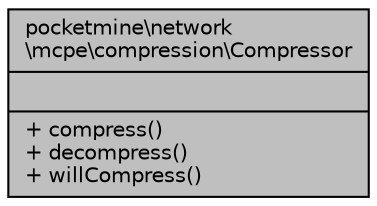 digraph "pocketmine\network\mcpe\compression\Compressor"
{
 // INTERACTIVE_SVG=YES
 // LATEX_PDF_SIZE
  edge [fontname="Helvetica",fontsize="10",labelfontname="Helvetica",labelfontsize="10"];
  node [fontname="Helvetica",fontsize="10",shape=record];
  Node1 [label="{pocketmine\\network\l\\mcpe\\compression\\Compressor\n||+ compress()\l+ decompress()\l+ willCompress()\l}",height=0.2,width=0.4,color="black", fillcolor="grey75", style="filled", fontcolor="black",tooltip=" "];
}
